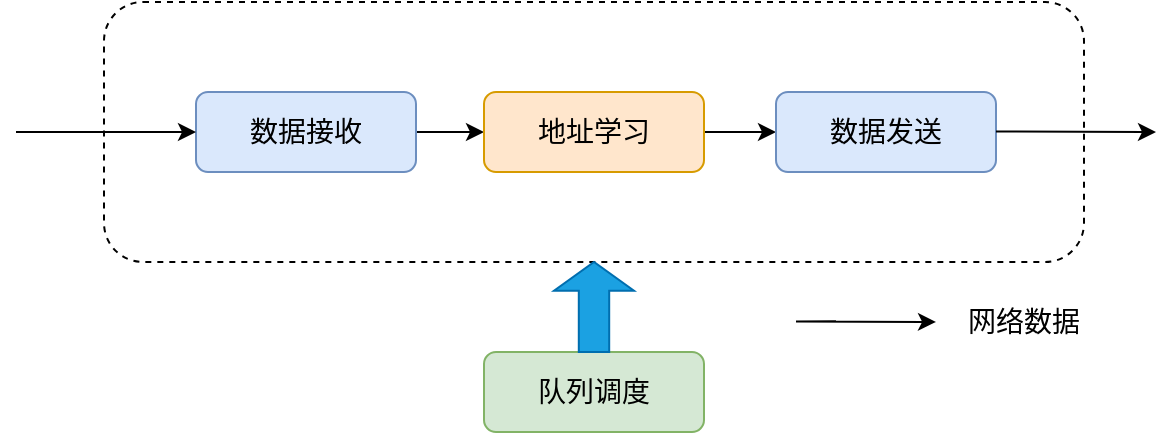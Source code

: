<mxfile version="20.8.23" type="github">
  <diagram name="第 1 页" id="JOiBaCDqJavDAp5jNfNz">
    <mxGraphModel dx="2074" dy="1124" grid="1" gridSize="10" guides="1" tooltips="1" connect="1" arrows="1" fold="1" page="1" pageScale="1" pageWidth="827" pageHeight="1169" math="0" shadow="0">
      <root>
        <mxCell id="0" />
        <mxCell id="1" parent="0" />
        <mxCell id="wMq79IM0E_F1ZLYgunTB-1" value="" style="rounded=1;whiteSpace=wrap;html=1;dashed=1;" parent="1" vertex="1">
          <mxGeometry x="114" y="275" width="490" height="130" as="geometry" />
        </mxCell>
        <mxCell id="wMq79IM0E_F1ZLYgunTB-7" value="" style="edgeStyle=orthogonalEdgeStyle;rounded=0;orthogonalLoop=1;jettySize=auto;html=1;fontSize=14;" parent="1" source="wMq79IM0E_F1ZLYgunTB-2" target="wMq79IM0E_F1ZLYgunTB-3" edge="1">
          <mxGeometry relative="1" as="geometry">
            <Array as="points">
              <mxPoint x="290" y="340" />
              <mxPoint x="290" y="340" />
            </Array>
          </mxGeometry>
        </mxCell>
        <mxCell id="wMq79IM0E_F1ZLYgunTB-2" value="&lt;font style=&quot;font-size: 14px;&quot;&gt;数据接收&lt;/font&gt;" style="rounded=1;whiteSpace=wrap;html=1;fillColor=#dae8fc;strokeColor=#6c8ebf;" parent="1" vertex="1">
          <mxGeometry x="160" y="320" width="110" height="40" as="geometry" />
        </mxCell>
        <mxCell id="wMq79IM0E_F1ZLYgunTB-8" value="" style="edgeStyle=orthogonalEdgeStyle;rounded=0;orthogonalLoop=1;jettySize=auto;html=1;fontSize=14;" parent="1" source="wMq79IM0E_F1ZLYgunTB-3" target="wMq79IM0E_F1ZLYgunTB-4" edge="1">
          <mxGeometry relative="1" as="geometry" />
        </mxCell>
        <mxCell id="wMq79IM0E_F1ZLYgunTB-3" value="&lt;span style=&quot;font-size: 14px;&quot;&gt;地址学习&lt;/span&gt;" style="rounded=1;whiteSpace=wrap;html=1;fillColor=#ffe6cc;strokeColor=#d79b00;" parent="1" vertex="1">
          <mxGeometry x="304" y="320" width="110" height="40" as="geometry" />
        </mxCell>
        <mxCell id="wMq79IM0E_F1ZLYgunTB-4" value="&lt;font style=&quot;font-size: 14px;&quot;&gt;数据发送&lt;/font&gt;" style="rounded=1;whiteSpace=wrap;html=1;fillColor=#dae8fc;strokeColor=#6c8ebf;" parent="1" vertex="1">
          <mxGeometry x="450" y="320" width="110" height="40" as="geometry" />
        </mxCell>
        <mxCell id="wMq79IM0E_F1ZLYgunTB-5" value="&lt;font style=&quot;font-size: 14px;&quot;&gt;队列调度&lt;/font&gt;" style="rounded=1;whiteSpace=wrap;html=1;fillColor=#d5e8d4;strokeColor=#82b366;" parent="1" vertex="1">
          <mxGeometry x="304" y="450" width="110" height="40" as="geometry" />
        </mxCell>
        <mxCell id="wMq79IM0E_F1ZLYgunTB-10" value="" style="edgeStyle=orthogonalEdgeStyle;rounded=0;orthogonalLoop=1;jettySize=auto;html=1;fontSize=14;entryX=0;entryY=0.5;entryDx=0;entryDy=0;" parent="1" target="wMq79IM0E_F1ZLYgunTB-2" edge="1">
          <mxGeometry relative="1" as="geometry">
            <mxPoint x="80" y="340" as="sourcePoint" />
            <mxPoint x="314" y="350" as="targetPoint" />
            <Array as="points">
              <mxPoint x="70" y="340" />
            </Array>
          </mxGeometry>
        </mxCell>
        <mxCell id="wMq79IM0E_F1ZLYgunTB-11" value="" style="edgeStyle=orthogonalEdgeStyle;rounded=0;orthogonalLoop=1;jettySize=auto;html=1;fontSize=14;" parent="1" edge="1">
          <mxGeometry relative="1" as="geometry">
            <mxPoint x="560" y="339.69" as="sourcePoint" />
            <mxPoint x="640" y="340" as="targetPoint" />
            <Array as="points">
              <mxPoint x="570" y="339.69" />
            </Array>
          </mxGeometry>
        </mxCell>
        <mxCell id="wMq79IM0E_F1ZLYgunTB-13" value="网络数据" style="text;html=1;strokeColor=none;fillColor=none;align=center;verticalAlign=middle;whiteSpace=wrap;rounded=0;fontSize=14;" parent="1" vertex="1">
          <mxGeometry x="544" y="420" width="60" height="30" as="geometry" />
        </mxCell>
        <mxCell id="wMq79IM0E_F1ZLYgunTB-15" value="" style="edgeStyle=orthogonalEdgeStyle;rounded=0;orthogonalLoop=1;jettySize=auto;html=1;fontSize=14;" parent="1" edge="1">
          <mxGeometry relative="1" as="geometry">
            <mxPoint x="480" y="434.66" as="sourcePoint" />
            <mxPoint x="530" y="434.97" as="targetPoint" />
            <Array as="points">
              <mxPoint x="460" y="434.66" />
            </Array>
          </mxGeometry>
        </mxCell>
        <mxCell id="wMq79IM0E_F1ZLYgunTB-16" value="" style="html=1;shadow=0;dashed=0;align=center;verticalAlign=middle;shape=mxgraph.arrows2.arrow;dy=0.62;dx=14.38;direction=north;notch=0;fontSize=14;fillColor=#1ba1e2;fontColor=#ffffff;strokeColor=#006EAF;" parent="1" vertex="1">
          <mxGeometry x="339" y="405" width="40" height="45" as="geometry" />
        </mxCell>
      </root>
    </mxGraphModel>
  </diagram>
</mxfile>
